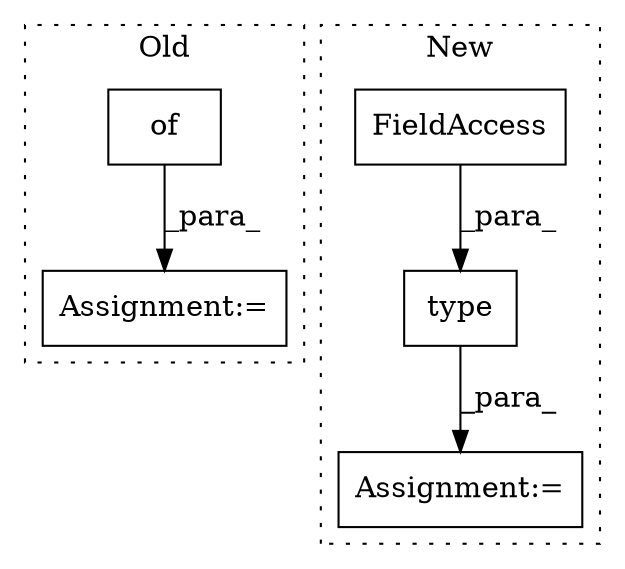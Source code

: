 digraph G {
subgraph cluster0 {
1 [label="of" a="32" s="1543,1565" l="3,1" shape="box"];
3 [label="Assignment:=" a="7" s="1504" l="1" shape="box"];
label = "Old";
style="dotted";
}
subgraph cluster1 {
2 [label="type" a="32" s="893,915" l="5,1" shape="box"];
4 [label="FieldAccess" a="22" s="898" l="17" shape="box"];
5 [label="Assignment:=" a="7" s="871" l="1" shape="box"];
label = "New";
style="dotted";
}
1 -> 3 [label="_para_"];
2 -> 5 [label="_para_"];
4 -> 2 [label="_para_"];
}